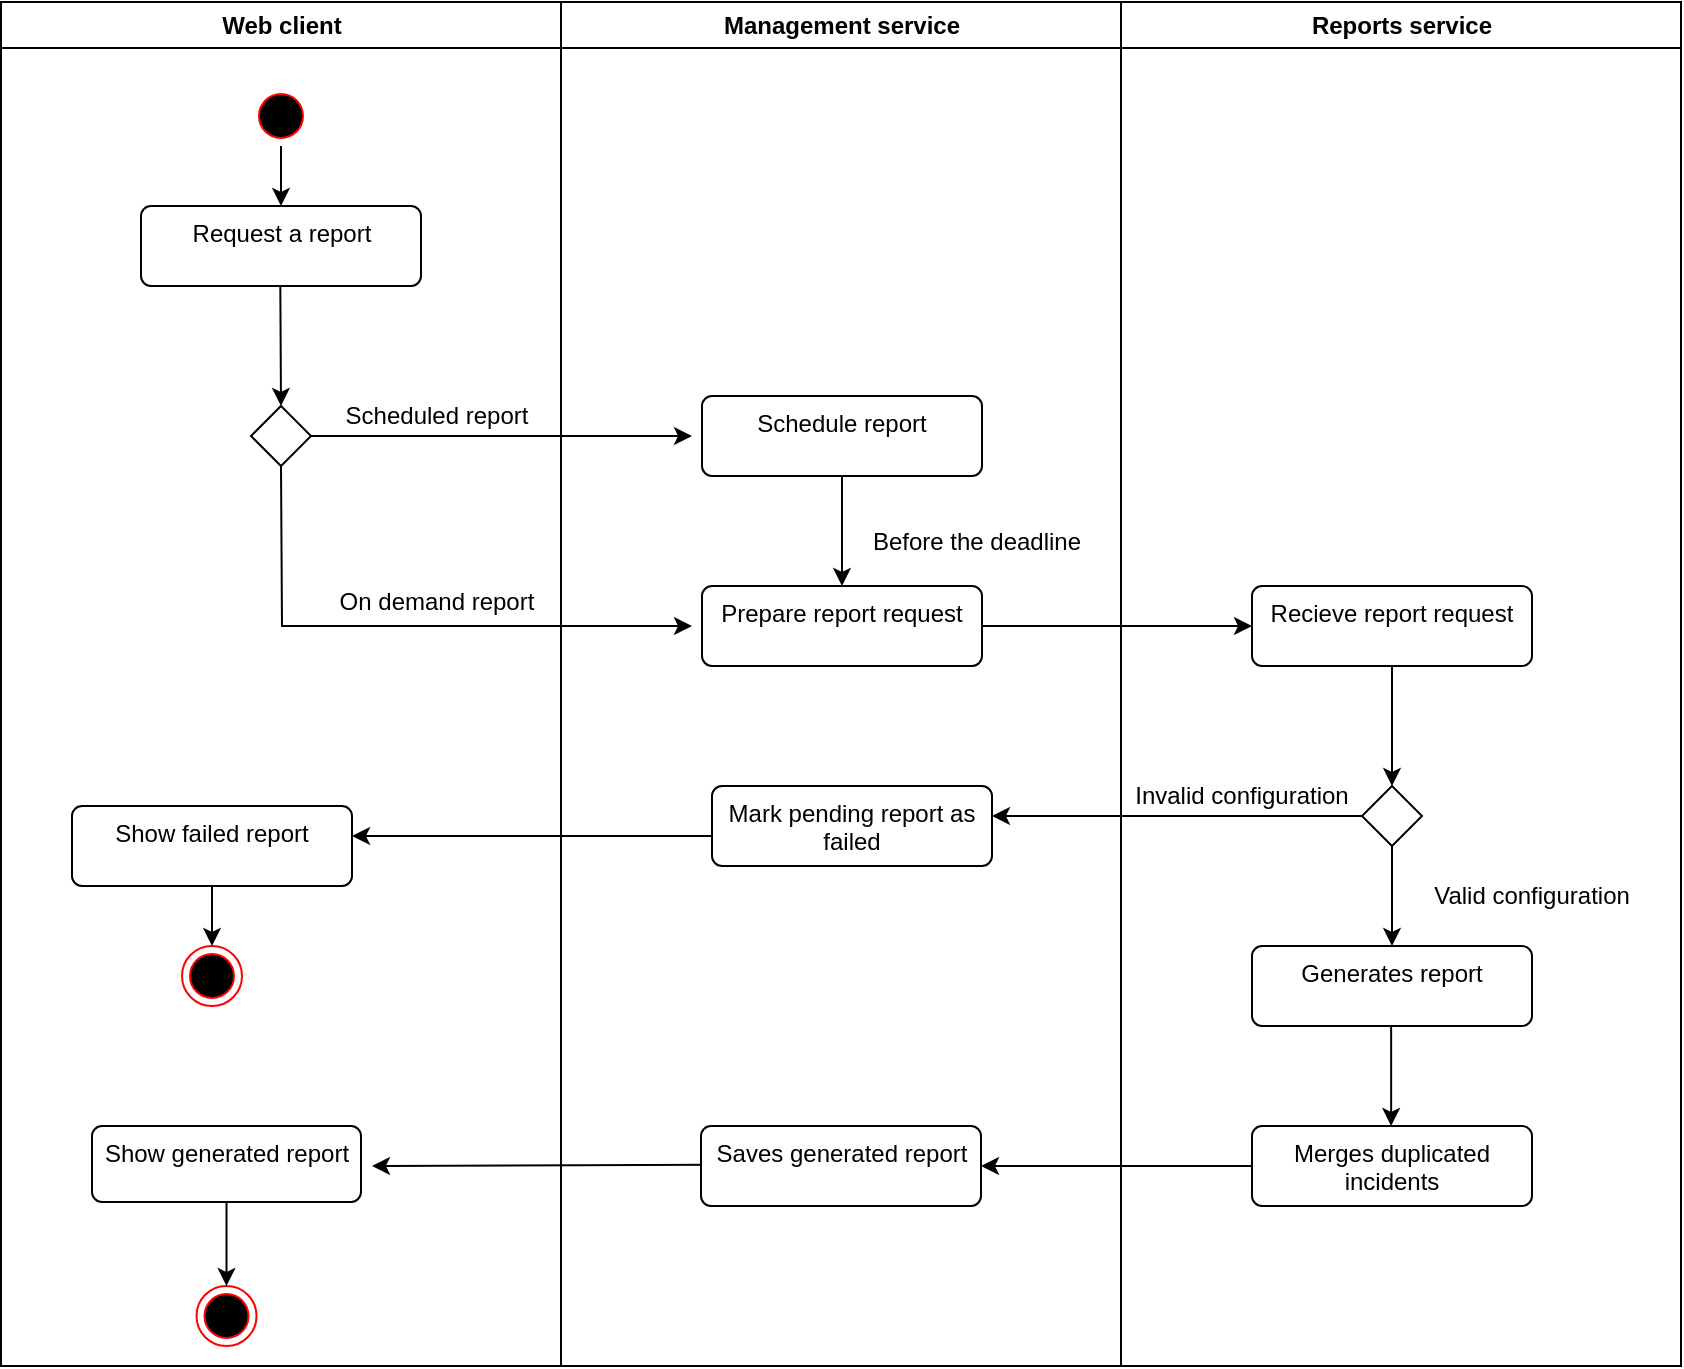 <mxfile version="24.9.1">
  <diagram name="Page-1" id="e7e014a7-5840-1c2e-5031-d8a46d1fe8dd">
    <mxGraphModel dx="931" dy="979" grid="1" gridSize="10" guides="1" tooltips="1" connect="1" arrows="1" fold="1" page="1" pageScale="1" pageWidth="1169" pageHeight="826" background="none" math="0" shadow="0">
      <root>
        <mxCell id="0" />
        <mxCell id="1" parent="0" />
        <mxCell id="2" value="Web client" style="swimlane;whiteSpace=wrap" parent="1" vertex="1">
          <mxGeometry x="164.5" y="128" width="280" height="682" as="geometry" />
        </mxCell>
        <mxCell id="5" value="" style="ellipse;shape=startState;fillColor=#000000;strokeColor=#ff0000;" parent="2" vertex="1">
          <mxGeometry x="125" y="42" width="30" height="30" as="geometry" />
        </mxCell>
        <mxCell id="hYXYfzg-wzsHF8HFthjg-41" value="Request a report" style="html=1;align=center;verticalAlign=top;rounded=1;absoluteArcSize=1;arcSize=10;dashed=0;whiteSpace=wrap;" vertex="1" parent="2">
          <mxGeometry x="70" y="102" width="140" height="40" as="geometry" />
        </mxCell>
        <mxCell id="hYXYfzg-wzsHF8HFthjg-44" value="" style="endArrow=classic;html=1;rounded=0;exitX=0.5;exitY=1;exitDx=0;exitDy=0;entryX=0.5;entryY=0;entryDx=0;entryDy=0;" edge="1" parent="2" source="5" target="hYXYfzg-wzsHF8HFthjg-41">
          <mxGeometry width="50" height="50" relative="1" as="geometry">
            <mxPoint x="325.5" y="212" as="sourcePoint" />
            <mxPoint x="375.5" y="162" as="targetPoint" />
          </mxGeometry>
        </mxCell>
        <mxCell id="hYXYfzg-wzsHF8HFthjg-46" value="" style="endArrow=classic;html=1;rounded=0;exitX=0.5;exitY=1;exitDx=0;exitDy=0;entryX=0.5;entryY=0;entryDx=0;entryDy=0;" edge="1" parent="2" target="hYXYfzg-wzsHF8HFthjg-47">
          <mxGeometry width="50" height="50" relative="1" as="geometry">
            <mxPoint x="139.66" y="142" as="sourcePoint" />
            <mxPoint x="139.66" y="172" as="targetPoint" />
          </mxGeometry>
        </mxCell>
        <mxCell id="hYXYfzg-wzsHF8HFthjg-47" value="" style="rhombus;" vertex="1" parent="2">
          <mxGeometry x="125" y="202" width="30" height="30" as="geometry" />
        </mxCell>
        <mxCell id="hYXYfzg-wzsHF8HFthjg-50" value="On demand report" style="text;html=1;align=center;verticalAlign=middle;whiteSpace=wrap;rounded=0;" vertex="1" parent="2">
          <mxGeometry x="165.5" y="285" width="104.5" height="30" as="geometry" />
        </mxCell>
        <mxCell id="hYXYfzg-wzsHF8HFthjg-52" value="Scheduled report" style="text;html=1;align=center;verticalAlign=middle;whiteSpace=wrap;rounded=0;" vertex="1" parent="2">
          <mxGeometry x="165.5" y="192" width="104.5" height="30" as="geometry" />
        </mxCell>
        <mxCell id="hYXYfzg-wzsHF8HFthjg-67" value="Show failed report" style="html=1;align=center;verticalAlign=top;rounded=1;absoluteArcSize=1;arcSize=10;dashed=0;whiteSpace=wrap;" vertex="1" parent="2">
          <mxGeometry x="35.5" y="402" width="140" height="40" as="geometry" />
        </mxCell>
        <mxCell id="hYXYfzg-wzsHF8HFthjg-68" value="" style="endArrow=classic;html=1;rounded=0;exitX=0;exitY=0.5;exitDx=0;exitDy=0;" edge="1" parent="2">
          <mxGeometry width="50" height="50" relative="1" as="geometry">
            <mxPoint x="360.5" y="417" as="sourcePoint" />
            <mxPoint x="175.5" y="417" as="targetPoint" />
          </mxGeometry>
        </mxCell>
        <mxCell id="hYXYfzg-wzsHF8HFthjg-78" value="Show generated report" style="html=1;align=center;verticalAlign=top;rounded=1;absoluteArcSize=1;arcSize=10;dashed=0;whiteSpace=wrap;" vertex="1" parent="2">
          <mxGeometry x="45.5" y="562" width="134.5" height="38" as="geometry" />
        </mxCell>
        <mxCell id="hYXYfzg-wzsHF8HFthjg-79" value="" style="endArrow=classic;html=1;rounded=0;exitX=0;exitY=0.5;exitDx=0;exitDy=0;entryX=1;entryY=0.5;entryDx=0;entryDy=0;" edge="1" parent="2">
          <mxGeometry width="50" height="50" relative="1" as="geometry">
            <mxPoint x="355" y="581.37" as="sourcePoint" />
            <mxPoint x="185.5" y="581.99" as="targetPoint" />
          </mxGeometry>
        </mxCell>
        <mxCell id="hYXYfzg-wzsHF8HFthjg-80" value="" style="ellipse;html=1;shape=endState;fillColor=#000000;strokeColor=#ff0000;" vertex="1" parent="2">
          <mxGeometry x="90.5" y="472" width="30" height="30" as="geometry" />
        </mxCell>
        <mxCell id="hYXYfzg-wzsHF8HFthjg-81" value="" style="ellipse;html=1;shape=endState;fillColor=#000000;strokeColor=#ff0000;" vertex="1" parent="2">
          <mxGeometry x="97.75" y="642" width="30" height="30" as="geometry" />
        </mxCell>
        <mxCell id="hYXYfzg-wzsHF8HFthjg-82" value="" style="endArrow=classic;html=1;rounded=0;exitX=0.5;exitY=1;exitDx=0;exitDy=0;entryX=0.5;entryY=0;entryDx=0;entryDy=0;" edge="1" parent="2" source="hYXYfzg-wzsHF8HFthjg-67" target="hYXYfzg-wzsHF8HFthjg-80">
          <mxGeometry width="50" height="50" relative="1" as="geometry">
            <mxPoint x="285.5" y="482" as="sourcePoint" />
            <mxPoint x="335.5" y="432" as="targetPoint" />
          </mxGeometry>
        </mxCell>
        <mxCell id="hYXYfzg-wzsHF8HFthjg-83" value="" style="endArrow=classic;html=1;rounded=0;exitX=0.5;exitY=1;exitDx=0;exitDy=0;entryX=0.5;entryY=0;entryDx=0;entryDy=0;" edge="1" parent="2" source="hYXYfzg-wzsHF8HFthjg-78" target="hYXYfzg-wzsHF8HFthjg-81">
          <mxGeometry width="50" height="50" relative="1" as="geometry">
            <mxPoint x="285.5" y="482" as="sourcePoint" />
            <mxPoint x="335.5" y="432" as="targetPoint" />
          </mxGeometry>
        </mxCell>
        <mxCell id="3" value="Management service" style="swimlane;whiteSpace=wrap" parent="1" vertex="1">
          <mxGeometry x="444.5" y="128" width="280" height="682" as="geometry" />
        </mxCell>
        <mxCell id="hYXYfzg-wzsHF8HFthjg-45" value="Schedule report" style="html=1;align=center;verticalAlign=top;rounded=1;absoluteArcSize=1;arcSize=10;dashed=0;whiteSpace=wrap;" vertex="1" parent="3">
          <mxGeometry x="70.5" y="197" width="140" height="40" as="geometry" />
        </mxCell>
        <mxCell id="hYXYfzg-wzsHF8HFthjg-56" value="Prepare report request" style="html=1;align=center;verticalAlign=top;rounded=1;absoluteArcSize=1;arcSize=10;dashed=0;whiteSpace=wrap;" vertex="1" parent="3">
          <mxGeometry x="70.5" y="292" width="140" height="40" as="geometry" />
        </mxCell>
        <mxCell id="hYXYfzg-wzsHF8HFthjg-58" value="" style="endArrow=classic;html=1;rounded=0;exitX=0.5;exitY=1;exitDx=0;exitDy=0;entryX=0.5;entryY=0;entryDx=0;entryDy=0;" edge="1" parent="3" source="hYXYfzg-wzsHF8HFthjg-45" target="hYXYfzg-wzsHF8HFthjg-56">
          <mxGeometry width="50" height="50" relative="1" as="geometry">
            <mxPoint x="115.5" y="242" as="sourcePoint" />
            <mxPoint x="165.5" y="192" as="targetPoint" />
          </mxGeometry>
        </mxCell>
        <mxCell id="hYXYfzg-wzsHF8HFthjg-59" value="Before the deadline" style="text;html=1;align=center;verticalAlign=middle;whiteSpace=wrap;rounded=0;" vertex="1" parent="3">
          <mxGeometry x="145.5" y="255" width="124.5" height="30" as="geometry" />
        </mxCell>
        <mxCell id="hYXYfzg-wzsHF8HFthjg-66" value="Mark pending report as failed" style="html=1;align=center;verticalAlign=top;rounded=1;absoluteArcSize=1;arcSize=10;dashed=0;whiteSpace=wrap;" vertex="1" parent="3">
          <mxGeometry x="75.5" y="392" width="140" height="40" as="geometry" />
        </mxCell>
        <mxCell id="hYXYfzg-wzsHF8HFthjg-76" value="Saves generated report" style="html=1;align=center;verticalAlign=top;rounded=1;absoluteArcSize=1;arcSize=10;dashed=0;whiteSpace=wrap;" vertex="1" parent="3">
          <mxGeometry x="70" y="562" width="140" height="40" as="geometry" />
        </mxCell>
        <mxCell id="4" value="Reports service" style="swimlane;whiteSpace=wrap;startSize=23;" parent="1" vertex="1">
          <mxGeometry x="724.5" y="128" width="280" height="682" as="geometry" />
        </mxCell>
        <mxCell id="hYXYfzg-wzsHF8HFthjg-60" value="Recieve report request" style="html=1;align=center;verticalAlign=top;rounded=1;absoluteArcSize=1;arcSize=10;dashed=0;whiteSpace=wrap;" vertex="1" parent="4">
          <mxGeometry x="65.5" y="292" width="140" height="40" as="geometry" />
        </mxCell>
        <mxCell id="hYXYfzg-wzsHF8HFthjg-62" value="" style="rhombus;" vertex="1" parent="4">
          <mxGeometry x="120.5" y="392" width="30" height="30" as="geometry" />
        </mxCell>
        <mxCell id="hYXYfzg-wzsHF8HFthjg-63" value="" style="endArrow=classic;html=1;rounded=0;exitX=0.5;exitY=1;exitDx=0;exitDy=0;entryX=0.5;entryY=0;entryDx=0;entryDy=0;" edge="1" parent="4" source="hYXYfzg-wzsHF8HFthjg-60" target="hYXYfzg-wzsHF8HFthjg-62">
          <mxGeometry width="50" height="50" relative="1" as="geometry">
            <mxPoint x="-104.5" y="342" as="sourcePoint" />
            <mxPoint x="-54.5" y="292" as="targetPoint" />
          </mxGeometry>
        </mxCell>
        <mxCell id="hYXYfzg-wzsHF8HFthjg-65" value="Invalid configuration" style="text;html=1;align=center;verticalAlign=middle;whiteSpace=wrap;rounded=0;" vertex="1" parent="4">
          <mxGeometry x="0.5" y="382" width="120" height="30" as="geometry" />
        </mxCell>
        <mxCell id="hYXYfzg-wzsHF8HFthjg-69" value="Generates report" style="html=1;align=center;verticalAlign=top;rounded=1;absoluteArcSize=1;arcSize=10;dashed=0;whiteSpace=wrap;" vertex="1" parent="4">
          <mxGeometry x="65.5" y="472" width="140" height="40" as="geometry" />
        </mxCell>
        <mxCell id="hYXYfzg-wzsHF8HFthjg-70" value="Merges duplicated incidents" style="html=1;align=center;verticalAlign=top;rounded=1;absoluteArcSize=1;arcSize=10;dashed=0;whiteSpace=wrap;" vertex="1" parent="4">
          <mxGeometry x="65.5" y="562" width="140" height="40" as="geometry" />
        </mxCell>
        <mxCell id="hYXYfzg-wzsHF8HFthjg-72" value="" style="endArrow=classic;html=1;rounded=0;exitX=0.5;exitY=1;exitDx=0;exitDy=0;entryX=0.5;entryY=0;entryDx=0;entryDy=0;" edge="1" parent="4" source="hYXYfzg-wzsHF8HFthjg-62" target="hYXYfzg-wzsHF8HFthjg-69">
          <mxGeometry width="50" height="50" relative="1" as="geometry">
            <mxPoint x="75.5" y="412" as="sourcePoint" />
            <mxPoint x="125.5" y="362" as="targetPoint" />
          </mxGeometry>
        </mxCell>
        <mxCell id="hYXYfzg-wzsHF8HFthjg-73" value="" style="endArrow=classic;html=1;rounded=0;exitX=0.5;exitY=1;exitDx=0;exitDy=0;entryX=0.5;entryY=0;entryDx=0;entryDy=0;" edge="1" parent="4">
          <mxGeometry width="50" height="50" relative="1" as="geometry">
            <mxPoint x="135.07" y="512" as="sourcePoint" />
            <mxPoint x="135.07" y="562" as="targetPoint" />
          </mxGeometry>
        </mxCell>
        <mxCell id="hYXYfzg-wzsHF8HFthjg-74" value="Valid configuration" style="text;html=1;align=center;verticalAlign=middle;whiteSpace=wrap;rounded=0;" vertex="1" parent="4">
          <mxGeometry x="145.5" y="432" width="120" height="30" as="geometry" />
        </mxCell>
        <mxCell id="hYXYfzg-wzsHF8HFthjg-54" value="" style="endArrow=classic;html=1;rounded=0;exitX=1;exitY=0.5;exitDx=0;exitDy=0;" edge="1" parent="1" source="hYXYfzg-wzsHF8HFthjg-47">
          <mxGeometry width="50" height="50" relative="1" as="geometry">
            <mxPoint x="360" y="390" as="sourcePoint" />
            <mxPoint x="510" y="345" as="targetPoint" />
          </mxGeometry>
        </mxCell>
        <mxCell id="hYXYfzg-wzsHF8HFthjg-55" value="" style="endArrow=classic;html=1;rounded=0;exitX=0.5;exitY=1;exitDx=0;exitDy=0;" edge="1" parent="1" source="hYXYfzg-wzsHF8HFthjg-47">
          <mxGeometry width="50" height="50" relative="1" as="geometry">
            <mxPoint x="410" y="360" as="sourcePoint" />
            <mxPoint x="510" y="440" as="targetPoint" />
            <Array as="points">
              <mxPoint x="305" y="440" />
            </Array>
          </mxGeometry>
        </mxCell>
        <mxCell id="hYXYfzg-wzsHF8HFthjg-61" value="" style="endArrow=classic;html=1;rounded=0;exitX=1;exitY=0.5;exitDx=0;exitDy=0;entryX=0;entryY=0.5;entryDx=0;entryDy=0;" edge="1" parent="1" source="hYXYfzg-wzsHF8HFthjg-56" target="hYXYfzg-wzsHF8HFthjg-60">
          <mxGeometry width="50" height="50" relative="1" as="geometry">
            <mxPoint x="690" y="410" as="sourcePoint" />
            <mxPoint x="740" y="360" as="targetPoint" />
          </mxGeometry>
        </mxCell>
        <mxCell id="hYXYfzg-wzsHF8HFthjg-64" value="" style="endArrow=classic;html=1;rounded=0;exitX=0;exitY=0.5;exitDx=0;exitDy=0;" edge="1" parent="1" source="hYXYfzg-wzsHF8HFthjg-62">
          <mxGeometry width="50" height="50" relative="1" as="geometry">
            <mxPoint x="620" y="470" as="sourcePoint" />
            <mxPoint x="660" y="535" as="targetPoint" />
          </mxGeometry>
        </mxCell>
        <mxCell id="hYXYfzg-wzsHF8HFthjg-77" value="" style="endArrow=classic;html=1;rounded=0;exitX=0;exitY=0.5;exitDx=0;exitDy=0;entryX=1;entryY=0.5;entryDx=0;entryDy=0;" edge="1" parent="1" source="hYXYfzg-wzsHF8HFthjg-70" target="hYXYfzg-wzsHF8HFthjg-76">
          <mxGeometry width="50" height="50" relative="1" as="geometry">
            <mxPoint x="550" y="530" as="sourcePoint" />
            <mxPoint x="600" y="480" as="targetPoint" />
          </mxGeometry>
        </mxCell>
      </root>
    </mxGraphModel>
  </diagram>
</mxfile>
